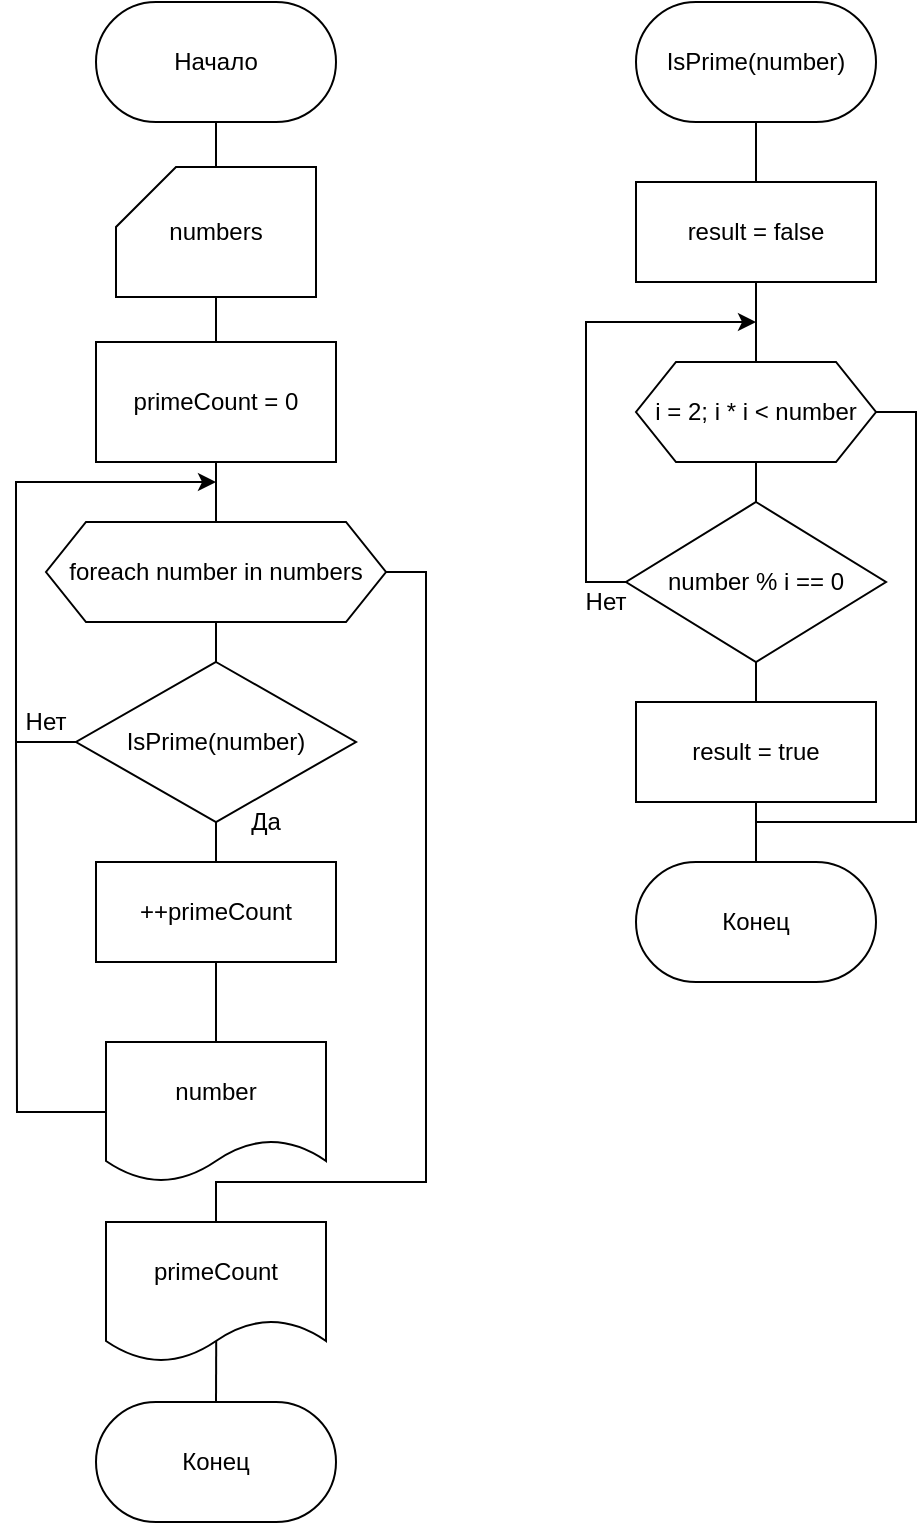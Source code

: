 <mxfile version="24.7.12">
  <diagram name="Страница — 1" id="y3K7Dm7CG2cN1lbm9CCW">
    <mxGraphModel dx="1195" dy="759" grid="1" gridSize="10" guides="1" tooltips="1" connect="1" arrows="1" fold="1" page="1" pageScale="1" pageWidth="827" pageHeight="1169" math="0" shadow="0">
      <root>
        <mxCell id="0" />
        <mxCell id="1" parent="0" />
        <mxCell id="oqAvVIWfd8Mlh-hOowKs-2" value="Начало" style="rounded=1;whiteSpace=wrap;html=1;arcSize=50;" vertex="1" parent="1">
          <mxGeometry x="270" y="80" width="120" height="60" as="geometry" />
        </mxCell>
        <mxCell id="oqAvVIWfd8Mlh-hOowKs-3" value="Конец" style="rounded=1;whiteSpace=wrap;html=1;arcSize=50;" vertex="1" parent="1">
          <mxGeometry x="270" y="780" width="120" height="60" as="geometry" />
        </mxCell>
        <mxCell id="oqAvVIWfd8Mlh-hOowKs-27" style="edgeStyle=orthogonalEdgeStyle;rounded=0;orthogonalLoop=1;jettySize=auto;html=1;entryX=0.5;entryY=0;entryDx=0;entryDy=0;endArrow=none;endFill=0;" edge="1" parent="1" source="oqAvVIWfd8Mlh-hOowKs-4" target="oqAvVIWfd8Mlh-hOowKs-8">
          <mxGeometry relative="1" as="geometry" />
        </mxCell>
        <mxCell id="oqAvVIWfd8Mlh-hOowKs-4" value="IsPrime(number)" style="rounded=1;whiteSpace=wrap;html=1;arcSize=50;" vertex="1" parent="1">
          <mxGeometry x="540" y="80" width="120" height="60" as="geometry" />
        </mxCell>
        <mxCell id="oqAvVIWfd8Mlh-hOowKs-29" style="edgeStyle=orthogonalEdgeStyle;rounded=0;orthogonalLoop=1;jettySize=auto;html=1;exitX=0.5;exitY=1;exitDx=0;exitDy=0;entryX=0.5;entryY=0;entryDx=0;entryDy=0;endArrow=none;endFill=0;" edge="1" parent="1" source="oqAvVIWfd8Mlh-hOowKs-5" target="oqAvVIWfd8Mlh-hOowKs-7">
          <mxGeometry relative="1" as="geometry" />
        </mxCell>
        <mxCell id="oqAvVIWfd8Mlh-hOowKs-39" style="edgeStyle=orthogonalEdgeStyle;rounded=0;orthogonalLoop=1;jettySize=auto;html=1;exitX=1;exitY=0.5;exitDx=0;exitDy=0;entryX=0.5;entryY=0;entryDx=0;entryDy=0;endArrow=none;endFill=0;" edge="1" parent="1" source="oqAvVIWfd8Mlh-hOowKs-5" target="oqAvVIWfd8Mlh-hOowKs-6">
          <mxGeometry relative="1" as="geometry">
            <Array as="points">
              <mxPoint x="680" y="285" />
              <mxPoint x="680" y="490" />
              <mxPoint x="600" y="490" />
            </Array>
          </mxGeometry>
        </mxCell>
        <mxCell id="oqAvVIWfd8Mlh-hOowKs-5" value="i = 2; i * i &amp;lt; number" style="shape=hexagon;perimeter=hexagonPerimeter2;whiteSpace=wrap;html=1;fixedSize=1;" vertex="1" parent="1">
          <mxGeometry x="540" y="260" width="120" height="50" as="geometry" />
        </mxCell>
        <mxCell id="oqAvVIWfd8Mlh-hOowKs-6" value="Конец" style="rounded=1;whiteSpace=wrap;html=1;arcSize=50;" vertex="1" parent="1">
          <mxGeometry x="540" y="510" width="120" height="60" as="geometry" />
        </mxCell>
        <mxCell id="oqAvVIWfd8Mlh-hOowKs-30" style="edgeStyle=orthogonalEdgeStyle;rounded=0;orthogonalLoop=1;jettySize=auto;html=1;exitX=0.5;exitY=1;exitDx=0;exitDy=0;entryX=0.5;entryY=0;entryDx=0;entryDy=0;endArrow=none;endFill=0;" edge="1" parent="1" source="oqAvVIWfd8Mlh-hOowKs-7" target="oqAvVIWfd8Mlh-hOowKs-9">
          <mxGeometry relative="1" as="geometry" />
        </mxCell>
        <mxCell id="oqAvVIWfd8Mlh-hOowKs-32" style="edgeStyle=orthogonalEdgeStyle;rounded=0;orthogonalLoop=1;jettySize=auto;html=1;exitX=0;exitY=0.5;exitDx=0;exitDy=0;" edge="1" parent="1" source="oqAvVIWfd8Mlh-hOowKs-7">
          <mxGeometry relative="1" as="geometry">
            <mxPoint x="600" y="240" as="targetPoint" />
            <Array as="points">
              <mxPoint x="515" y="370" />
              <mxPoint x="515" y="240" />
            </Array>
          </mxGeometry>
        </mxCell>
        <mxCell id="oqAvVIWfd8Mlh-hOowKs-7" value="number % i == 0" style="rhombus;whiteSpace=wrap;html=1;" vertex="1" parent="1">
          <mxGeometry x="535" y="330" width="130" height="80" as="geometry" />
        </mxCell>
        <mxCell id="oqAvVIWfd8Mlh-hOowKs-28" style="edgeStyle=orthogonalEdgeStyle;rounded=0;orthogonalLoop=1;jettySize=auto;html=1;exitX=0.5;exitY=1;exitDx=0;exitDy=0;entryX=0.5;entryY=0;entryDx=0;entryDy=0;endArrow=none;endFill=0;" edge="1" parent="1" source="oqAvVIWfd8Mlh-hOowKs-8" target="oqAvVIWfd8Mlh-hOowKs-5">
          <mxGeometry relative="1" as="geometry" />
        </mxCell>
        <mxCell id="oqAvVIWfd8Mlh-hOowKs-8" value="result = false" style="rounded=0;whiteSpace=wrap;html=1;" vertex="1" parent="1">
          <mxGeometry x="540" y="170" width="120" height="50" as="geometry" />
        </mxCell>
        <mxCell id="oqAvVIWfd8Mlh-hOowKs-40" style="edgeStyle=orthogonalEdgeStyle;rounded=0;orthogonalLoop=1;jettySize=auto;html=1;exitX=0.5;exitY=1;exitDx=0;exitDy=0;entryX=0.5;entryY=0;entryDx=0;entryDy=0;endArrow=none;endFill=0;" edge="1" parent="1" source="oqAvVIWfd8Mlh-hOowKs-9" target="oqAvVIWfd8Mlh-hOowKs-6">
          <mxGeometry relative="1" as="geometry" />
        </mxCell>
        <mxCell id="oqAvVIWfd8Mlh-hOowKs-9" value="result = true" style="rounded=0;whiteSpace=wrap;html=1;" vertex="1" parent="1">
          <mxGeometry x="540" y="430" width="120" height="50" as="geometry" />
        </mxCell>
        <mxCell id="oqAvVIWfd8Mlh-hOowKs-18" style="edgeStyle=orthogonalEdgeStyle;rounded=0;orthogonalLoop=1;jettySize=auto;html=1;exitX=0.5;exitY=1;exitDx=0;exitDy=0;exitPerimeter=0;entryX=0.5;entryY=0;entryDx=0;entryDy=0;endArrow=none;endFill=0;" edge="1" parent="1" source="oqAvVIWfd8Mlh-hOowKs-10" target="oqAvVIWfd8Mlh-hOowKs-12">
          <mxGeometry relative="1" as="geometry" />
        </mxCell>
        <mxCell id="oqAvVIWfd8Mlh-hOowKs-10" value="numbers" style="shape=card;whiteSpace=wrap;html=1;" vertex="1" parent="1">
          <mxGeometry x="280" y="162.5" width="100" height="65" as="geometry" />
        </mxCell>
        <mxCell id="oqAvVIWfd8Mlh-hOowKs-35" style="edgeStyle=orthogonalEdgeStyle;rounded=0;orthogonalLoop=1;jettySize=auto;html=1;exitX=0;exitY=0.5;exitDx=0;exitDy=0;endArrow=none;endFill=0;" edge="1" parent="1" source="oqAvVIWfd8Mlh-hOowKs-11">
          <mxGeometry relative="1" as="geometry">
            <mxPoint x="230" y="450" as="targetPoint" />
          </mxGeometry>
        </mxCell>
        <mxCell id="oqAvVIWfd8Mlh-hOowKs-11" value="number" style="shape=document;whiteSpace=wrap;html=1;boundedLbl=1;" vertex="1" parent="1">
          <mxGeometry x="275" y="600" width="110" height="70" as="geometry" />
        </mxCell>
        <mxCell id="oqAvVIWfd8Mlh-hOowKs-19" style="edgeStyle=orthogonalEdgeStyle;rounded=0;orthogonalLoop=1;jettySize=auto;html=1;exitX=0.5;exitY=1;exitDx=0;exitDy=0;entryX=0.5;entryY=0;entryDx=0;entryDy=0;endArrow=none;endFill=0;" edge="1" parent="1" source="oqAvVIWfd8Mlh-hOowKs-12" target="oqAvVIWfd8Mlh-hOowKs-13">
          <mxGeometry relative="1" as="geometry" />
        </mxCell>
        <mxCell id="oqAvVIWfd8Mlh-hOowKs-12" value="primeCount = 0" style="rounded=0;whiteSpace=wrap;html=1;" vertex="1" parent="1">
          <mxGeometry x="270" y="250" width="120" height="60" as="geometry" />
        </mxCell>
        <mxCell id="oqAvVIWfd8Mlh-hOowKs-20" style="edgeStyle=orthogonalEdgeStyle;rounded=0;orthogonalLoop=1;jettySize=auto;html=1;exitX=0.5;exitY=1;exitDx=0;exitDy=0;entryX=0.5;entryY=0;entryDx=0;entryDy=0;endArrow=none;endFill=0;" edge="1" parent="1" source="oqAvVIWfd8Mlh-hOowKs-13" target="oqAvVIWfd8Mlh-hOowKs-16">
          <mxGeometry relative="1" as="geometry" />
        </mxCell>
        <mxCell id="oqAvVIWfd8Mlh-hOowKs-25" style="edgeStyle=orthogonalEdgeStyle;rounded=0;orthogonalLoop=1;jettySize=auto;html=1;exitX=1;exitY=0.5;exitDx=0;exitDy=0;entryX=0.5;entryY=0;entryDx=0;entryDy=0;endArrow=none;endFill=0;" edge="1" parent="1" source="oqAvVIWfd8Mlh-hOowKs-13" target="oqAvVIWfd8Mlh-hOowKs-15">
          <mxGeometry relative="1" as="geometry">
            <Array as="points">
              <mxPoint x="435" y="365" />
              <mxPoint x="435" y="670" />
              <mxPoint x="330" y="670" />
            </Array>
          </mxGeometry>
        </mxCell>
        <mxCell id="oqAvVIWfd8Mlh-hOowKs-13" value="foreach number in numbers" style="shape=hexagon;perimeter=hexagonPerimeter2;whiteSpace=wrap;html=1;fixedSize=1;" vertex="1" parent="1">
          <mxGeometry x="245" y="340" width="170" height="50" as="geometry" />
        </mxCell>
        <mxCell id="oqAvVIWfd8Mlh-hOowKs-22" style="edgeStyle=orthogonalEdgeStyle;rounded=0;orthogonalLoop=1;jettySize=auto;html=1;exitX=0.5;exitY=1;exitDx=0;exitDy=0;entryX=0.5;entryY=0;entryDx=0;entryDy=0;endArrow=none;endFill=0;" edge="1" parent="1" source="oqAvVIWfd8Mlh-hOowKs-14" target="oqAvVIWfd8Mlh-hOowKs-11">
          <mxGeometry relative="1" as="geometry" />
        </mxCell>
        <mxCell id="oqAvVIWfd8Mlh-hOowKs-14" value="++primeCount" style="rounded=0;whiteSpace=wrap;html=1;" vertex="1" parent="1">
          <mxGeometry x="270" y="510" width="120" height="50" as="geometry" />
        </mxCell>
        <mxCell id="oqAvVIWfd8Mlh-hOowKs-26" style="edgeStyle=orthogonalEdgeStyle;rounded=0;orthogonalLoop=1;jettySize=auto;html=1;entryX=0.5;entryY=0;entryDx=0;entryDy=0;exitX=0.501;exitY=0.831;exitDx=0;exitDy=0;exitPerimeter=0;endArrow=none;endFill=0;" edge="1" parent="1" source="oqAvVIWfd8Mlh-hOowKs-15" target="oqAvVIWfd8Mlh-hOowKs-3">
          <mxGeometry relative="1" as="geometry" />
        </mxCell>
        <mxCell id="oqAvVIWfd8Mlh-hOowKs-15" value="primeCount" style="shape=document;whiteSpace=wrap;html=1;boundedLbl=1;" vertex="1" parent="1">
          <mxGeometry x="275" y="690" width="110" height="70" as="geometry" />
        </mxCell>
        <mxCell id="oqAvVIWfd8Mlh-hOowKs-21" style="edgeStyle=orthogonalEdgeStyle;rounded=0;orthogonalLoop=1;jettySize=auto;html=1;exitX=0.5;exitY=1;exitDx=0;exitDy=0;entryX=0.5;entryY=0;entryDx=0;entryDy=0;endArrow=none;endFill=0;" edge="1" parent="1" source="oqAvVIWfd8Mlh-hOowKs-16" target="oqAvVIWfd8Mlh-hOowKs-14">
          <mxGeometry relative="1" as="geometry" />
        </mxCell>
        <mxCell id="oqAvVIWfd8Mlh-hOowKs-23" style="edgeStyle=orthogonalEdgeStyle;rounded=0;orthogonalLoop=1;jettySize=auto;html=1;exitX=0;exitY=0.5;exitDx=0;exitDy=0;" edge="1" parent="1" source="oqAvVIWfd8Mlh-hOowKs-16">
          <mxGeometry relative="1" as="geometry">
            <mxPoint x="330" y="320" as="targetPoint" />
            <Array as="points">
              <mxPoint x="230" y="450" />
              <mxPoint x="230" y="320" />
            </Array>
          </mxGeometry>
        </mxCell>
        <mxCell id="oqAvVIWfd8Mlh-hOowKs-16" value="IsPrime(number)" style="rhombus;whiteSpace=wrap;html=1;" vertex="1" parent="1">
          <mxGeometry x="260" y="410" width="140" height="80" as="geometry" />
        </mxCell>
        <mxCell id="oqAvVIWfd8Mlh-hOowKs-17" style="edgeStyle=orthogonalEdgeStyle;rounded=0;orthogonalLoop=1;jettySize=auto;html=1;exitX=0.5;exitY=1;exitDx=0;exitDy=0;entryX=0.5;entryY=0;entryDx=0;entryDy=0;entryPerimeter=0;endArrow=none;endFill=0;" edge="1" parent="1" source="oqAvVIWfd8Mlh-hOowKs-2" target="oqAvVIWfd8Mlh-hOowKs-10">
          <mxGeometry relative="1" as="geometry" />
        </mxCell>
        <mxCell id="oqAvVIWfd8Mlh-hOowKs-36" value="Да" style="text;html=1;align=center;verticalAlign=middle;whiteSpace=wrap;rounded=0;" vertex="1" parent="1">
          <mxGeometry x="340" y="480" width="30" height="20" as="geometry" />
        </mxCell>
        <mxCell id="oqAvVIWfd8Mlh-hOowKs-37" value="Нет" style="text;html=1;align=center;verticalAlign=middle;whiteSpace=wrap;rounded=0;" vertex="1" parent="1">
          <mxGeometry x="230" y="430" width="30" height="20" as="geometry" />
        </mxCell>
        <mxCell id="oqAvVIWfd8Mlh-hOowKs-38" value="Нет" style="text;html=1;align=center;verticalAlign=middle;whiteSpace=wrap;rounded=0;" vertex="1" parent="1">
          <mxGeometry x="510" y="370" width="30" height="20" as="geometry" />
        </mxCell>
      </root>
    </mxGraphModel>
  </diagram>
</mxfile>
